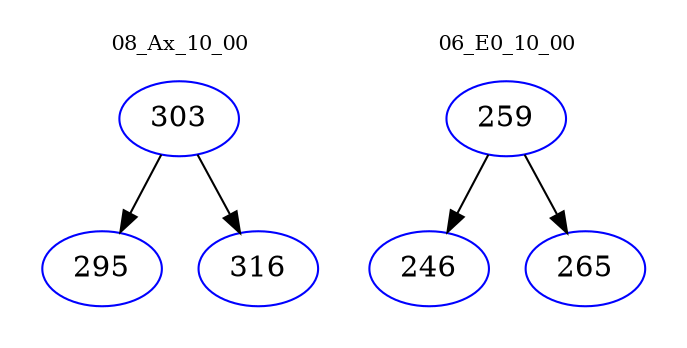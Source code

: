 digraph{
subgraph cluster_0 {
color = white
label = "08_Ax_10_00";
fontsize=10;
T0_303 [label="303", color="blue"]
T0_303 -> T0_295 [color="black"]
T0_295 [label="295", color="blue"]
T0_303 -> T0_316 [color="black"]
T0_316 [label="316", color="blue"]
}
subgraph cluster_1 {
color = white
label = "06_E0_10_00";
fontsize=10;
T1_259 [label="259", color="blue"]
T1_259 -> T1_246 [color="black"]
T1_246 [label="246", color="blue"]
T1_259 -> T1_265 [color="black"]
T1_265 [label="265", color="blue"]
}
}
